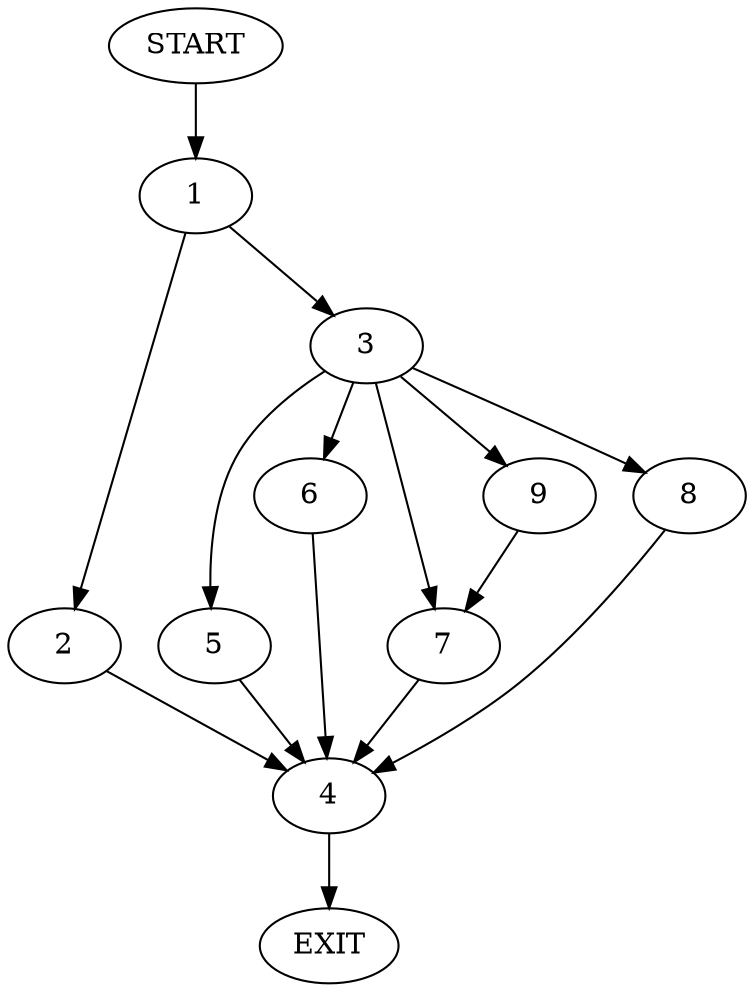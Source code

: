 digraph {
0 [label="START"]
10 [label="EXIT"]
0 -> 1
1 -> 2
1 -> 3
2 -> 4
3 -> 5
3 -> 6
3 -> 7
3 -> 8
3 -> 9
8 -> 4
5 -> 4
6 -> 4
7 -> 4
9 -> 7
4 -> 10
}
